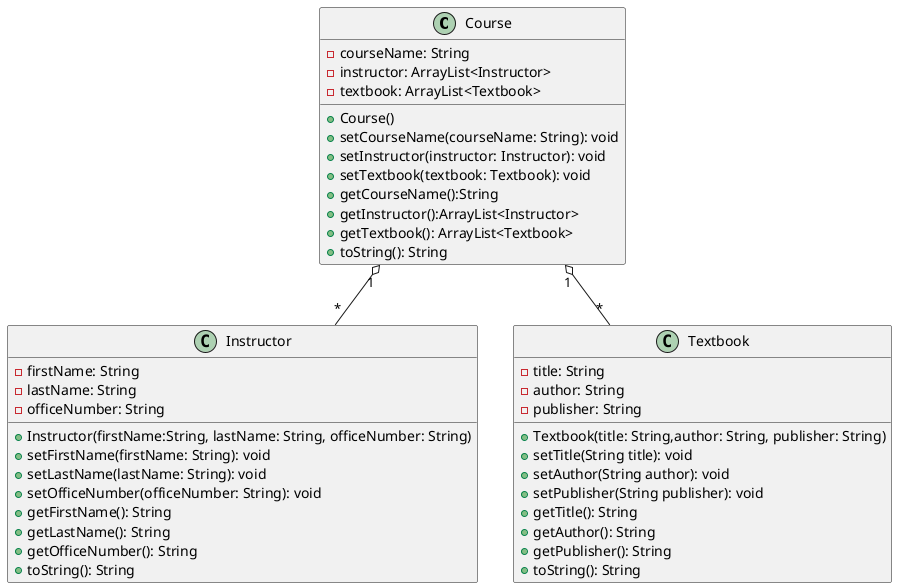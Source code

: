 @startuml
'https://plantuml.com/class-diagram

class Course
class Instructor
class Textbook

Course " 1" o--"*" Instructor
Course " 1" o-- "*" Textbook

class Course {
-courseName: String
-instructor: ArrayList<Instructor>
-textbook: ArrayList<Textbook>
+Course()
+setCourseName(courseName: String): void
+setInstructor(instructor: Instructor): void
+setTextbook(textbook: Textbook): void
+getCourseName():String
+getInstructor():ArrayList<Instructor>
+getTextbook(): ArrayList<Textbook>
+toString(): String
}

class Instructor {
- firstName: String
- lastName: String
- officeNumber: String
+Instructor(firstName:String, lastName: String, officeNumber: String)
+setFirstName(firstName: String): void
+setLastName(lastName: String): void
+setOfficeNumber(officeNumber: String): void
+getFirstName(): String
+getLastName(): String
+getOfficeNumber(): String
+toString(): String
}
class Textbook {
- title: String
- author: String
- publisher: String
+Textbook(title: String,author: String, publisher: String)
+setTitle(String title): void
+setAuthor(String author): void
+setPublisher(String publisher): void
+getTitle(): String
+getAuthor(): String
+getPublisher(): String
+toString(): String
}

@enduml
